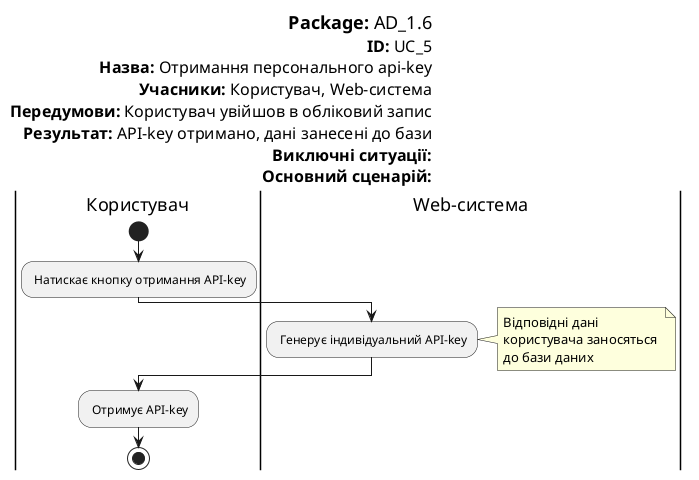 @startuml
left header
	<font color=000 size=18><b>Package:</b> AD_1.6
	<font color=000 size=16><b>ID:</b> UC_5
	<font color=000 size=16><b>Назва:</b> Отримання персонального api-key
	<font color=000 size=16><b>Учасники:</b> Користувач, Web-система
	<font color=000 size=16><b>Передумови:</b> Користувач увійшов в обліковий запис
	<font color=000 size=16><b>Результат:</b> API-key отримано, дані занесені до бази
	<font color=000 size=16><b>Виключні ситуації:</b>
	<font color=000 size=16><b>Основний сценарій:</b>
end header

|Користувач|
	start
	: Натискає кнопку отримання API-key;
|Web-система|
	: Генерує індивідуальний API-key;
	
	note right 
		Відповідні дані
		користувача заносяться 
		до бази даних
	end note

|Користувач|
    : Отримує API-key;
	stop;
@enduml